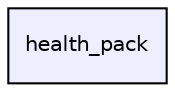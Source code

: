 digraph "health_pack" {
  compound=true
  node [ fontsize="10", fontname="Helvetica"];
  edge [ labelfontsize="10", labelfontname="Helvetica"];
  dir_a52eb3d9cdaea997846858bc85fd3eb5 [shape=box, label="health_pack", style="filled", fillcolor="#eeeeff", pencolor="black", URL="dir_a52eb3d9cdaea997846858bc85fd3eb5.html"];
}
